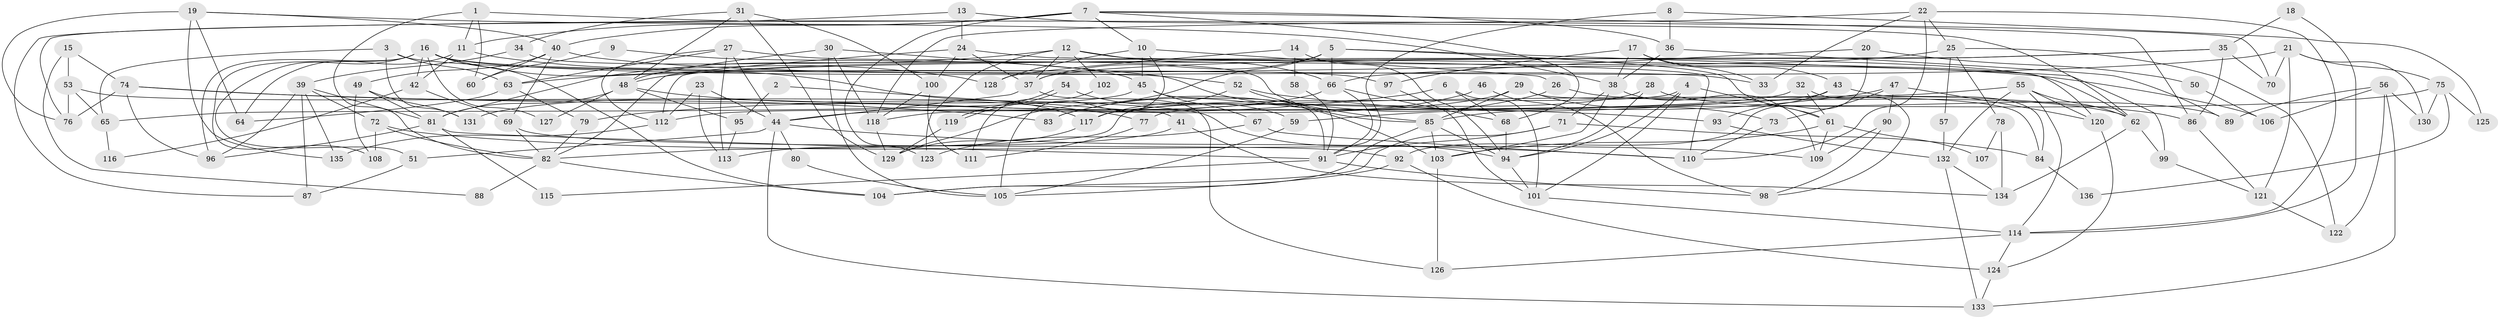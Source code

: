 // coarse degree distribution, {7: 0.1, 2: 0.08888888888888889, 3: 0.2222222222222222, 9: 0.044444444444444446, 10: 0.044444444444444446, 5: 0.14444444444444443, 8: 0.05555555555555555, 4: 0.2, 6: 0.1}
// Generated by graph-tools (version 1.1) at 2025/24/03/03/25 07:24:03]
// undirected, 136 vertices, 272 edges
graph export_dot {
graph [start="1"]
  node [color=gray90,style=filled];
  1;
  2;
  3;
  4;
  5;
  6;
  7;
  8;
  9;
  10;
  11;
  12;
  13;
  14;
  15;
  16;
  17;
  18;
  19;
  20;
  21;
  22;
  23;
  24;
  25;
  26;
  27;
  28;
  29;
  30;
  31;
  32;
  33;
  34;
  35;
  36;
  37;
  38;
  39;
  40;
  41;
  42;
  43;
  44;
  45;
  46;
  47;
  48;
  49;
  50;
  51;
  52;
  53;
  54;
  55;
  56;
  57;
  58;
  59;
  60;
  61;
  62;
  63;
  64;
  65;
  66;
  67;
  68;
  69;
  70;
  71;
  72;
  73;
  74;
  75;
  76;
  77;
  78;
  79;
  80;
  81;
  82;
  83;
  84;
  85;
  86;
  87;
  88;
  89;
  90;
  91;
  92;
  93;
  94;
  95;
  96;
  97;
  98;
  99;
  100;
  101;
  102;
  103;
  104;
  105;
  106;
  107;
  108;
  109;
  110;
  111;
  112;
  113;
  114;
  115;
  116;
  117;
  118;
  119;
  120;
  121;
  122;
  123;
  124;
  125;
  126;
  127;
  128;
  129;
  130;
  131;
  132;
  133;
  134;
  135;
  136;
  1 -- 70;
  1 -- 82;
  1 -- 11;
  1 -- 60;
  2 -- 41;
  2 -- 95;
  3 -- 63;
  3 -- 52;
  3 -- 65;
  3 -- 131;
  4 -- 61;
  4 -- 94;
  4 -- 82;
  4 -- 101;
  5 -- 66;
  5 -- 37;
  5 -- 61;
  5 -- 99;
  5 -- 129;
  6 -- 101;
  6 -- 68;
  6 -- 79;
  7 -- 123;
  7 -- 11;
  7 -- 10;
  7 -- 36;
  7 -- 40;
  7 -- 68;
  7 -- 76;
  7 -- 86;
  8 -- 36;
  8 -- 91;
  8 -- 125;
  9 -- 60;
  9 -- 45;
  10 -- 45;
  10 -- 26;
  10 -- 105;
  10 -- 128;
  11 -- 42;
  11 -- 64;
  11 -- 128;
  12 -- 81;
  12 -- 120;
  12 -- 37;
  12 -- 66;
  12 -- 102;
  12 -- 123;
  13 -- 62;
  13 -- 24;
  13 -- 87;
  14 -- 128;
  14 -- 94;
  14 -- 58;
  15 -- 74;
  15 -- 53;
  15 -- 88;
  16 -- 96;
  16 -- 108;
  16 -- 33;
  16 -- 42;
  16 -- 51;
  16 -- 97;
  16 -- 104;
  16 -- 117;
  16 -- 127;
  17 -- 97;
  17 -- 38;
  17 -- 33;
  17 -- 43;
  18 -- 35;
  18 -- 114;
  19 -- 40;
  19 -- 135;
  19 -- 38;
  19 -- 64;
  19 -- 76;
  20 -- 92;
  20 -- 66;
  20 -- 50;
  21 -- 121;
  21 -- 63;
  21 -- 70;
  21 -- 75;
  21 -- 130;
  22 -- 33;
  22 -- 118;
  22 -- 25;
  22 -- 110;
  22 -- 114;
  23 -- 112;
  23 -- 44;
  23 -- 113;
  24 -- 37;
  24 -- 82;
  24 -- 100;
  24 -- 110;
  25 -- 122;
  25 -- 48;
  25 -- 57;
  25 -- 78;
  26 -- 62;
  26 -- 83;
  27 -- 44;
  27 -- 63;
  27 -- 62;
  27 -- 112;
  27 -- 113;
  28 -- 117;
  28 -- 94;
  28 -- 89;
  29 -- 85;
  29 -- 44;
  29 -- 73;
  29 -- 84;
  30 -- 48;
  30 -- 118;
  30 -- 103;
  30 -- 105;
  31 -- 100;
  31 -- 48;
  31 -- 34;
  31 -- 129;
  32 -- 98;
  32 -- 61;
  32 -- 112;
  34 -- 85;
  34 -- 39;
  35 -- 112;
  35 -- 86;
  35 -- 37;
  35 -- 70;
  36 -- 38;
  36 -- 89;
  37 -- 44;
  37 -- 126;
  38 -- 103;
  38 -- 71;
  38 -- 109;
  39 -- 87;
  39 -- 72;
  39 -- 81;
  39 -- 96;
  39 -- 135;
  40 -- 69;
  40 -- 49;
  40 -- 60;
  40 -- 106;
  41 -- 113;
  41 -- 134;
  42 -- 69;
  42 -- 116;
  43 -- 84;
  43 -- 93;
  43 -- 118;
  44 -- 110;
  44 -- 51;
  44 -- 80;
  44 -- 133;
  45 -- 91;
  45 -- 65;
  45 -- 67;
  46 -- 83;
  46 -- 98;
  47 -- 120;
  47 -- 73;
  47 -- 59;
  47 -- 90;
  48 -- 81;
  48 -- 77;
  48 -- 95;
  48 -- 127;
  49 -- 131;
  49 -- 81;
  49 -- 108;
  50 -- 106;
  51 -- 87;
  52 -- 85;
  52 -- 117;
  52 -- 86;
  53 -- 94;
  53 -- 76;
  53 -- 65;
  54 -- 59;
  54 -- 119;
  54 -- 119;
  55 -- 114;
  55 -- 132;
  55 -- 62;
  55 -- 77;
  55 -- 120;
  56 -- 89;
  56 -- 130;
  56 -- 106;
  56 -- 122;
  56 -- 133;
  57 -- 132;
  58 -- 91;
  59 -- 105;
  61 -- 109;
  61 -- 103;
  61 -- 107;
  62 -- 99;
  62 -- 134;
  63 -- 64;
  63 -- 79;
  65 -- 116;
  66 -- 91;
  66 -- 68;
  66 -- 131;
  67 -- 110;
  67 -- 123;
  68 -- 94;
  69 -- 82;
  69 -- 92;
  71 -- 104;
  71 -- 84;
  71 -- 91;
  72 -- 82;
  72 -- 108;
  72 -- 109;
  73 -- 110;
  74 -- 96;
  74 -- 76;
  74 -- 83;
  74 -- 93;
  75 -- 85;
  75 -- 125;
  75 -- 130;
  75 -- 136;
  77 -- 111;
  78 -- 134;
  78 -- 107;
  79 -- 82;
  80 -- 105;
  81 -- 91;
  81 -- 96;
  81 -- 115;
  82 -- 104;
  82 -- 88;
  84 -- 136;
  85 -- 103;
  85 -- 94;
  85 -- 104;
  86 -- 121;
  90 -- 109;
  90 -- 98;
  91 -- 98;
  91 -- 115;
  92 -- 124;
  92 -- 105;
  93 -- 132;
  94 -- 101;
  95 -- 113;
  97 -- 101;
  99 -- 121;
  100 -- 118;
  100 -- 111;
  101 -- 114;
  102 -- 111;
  103 -- 126;
  112 -- 135;
  114 -- 126;
  114 -- 124;
  117 -- 129;
  118 -- 129;
  119 -- 129;
  120 -- 124;
  121 -- 122;
  124 -- 133;
  132 -- 133;
  132 -- 134;
}
